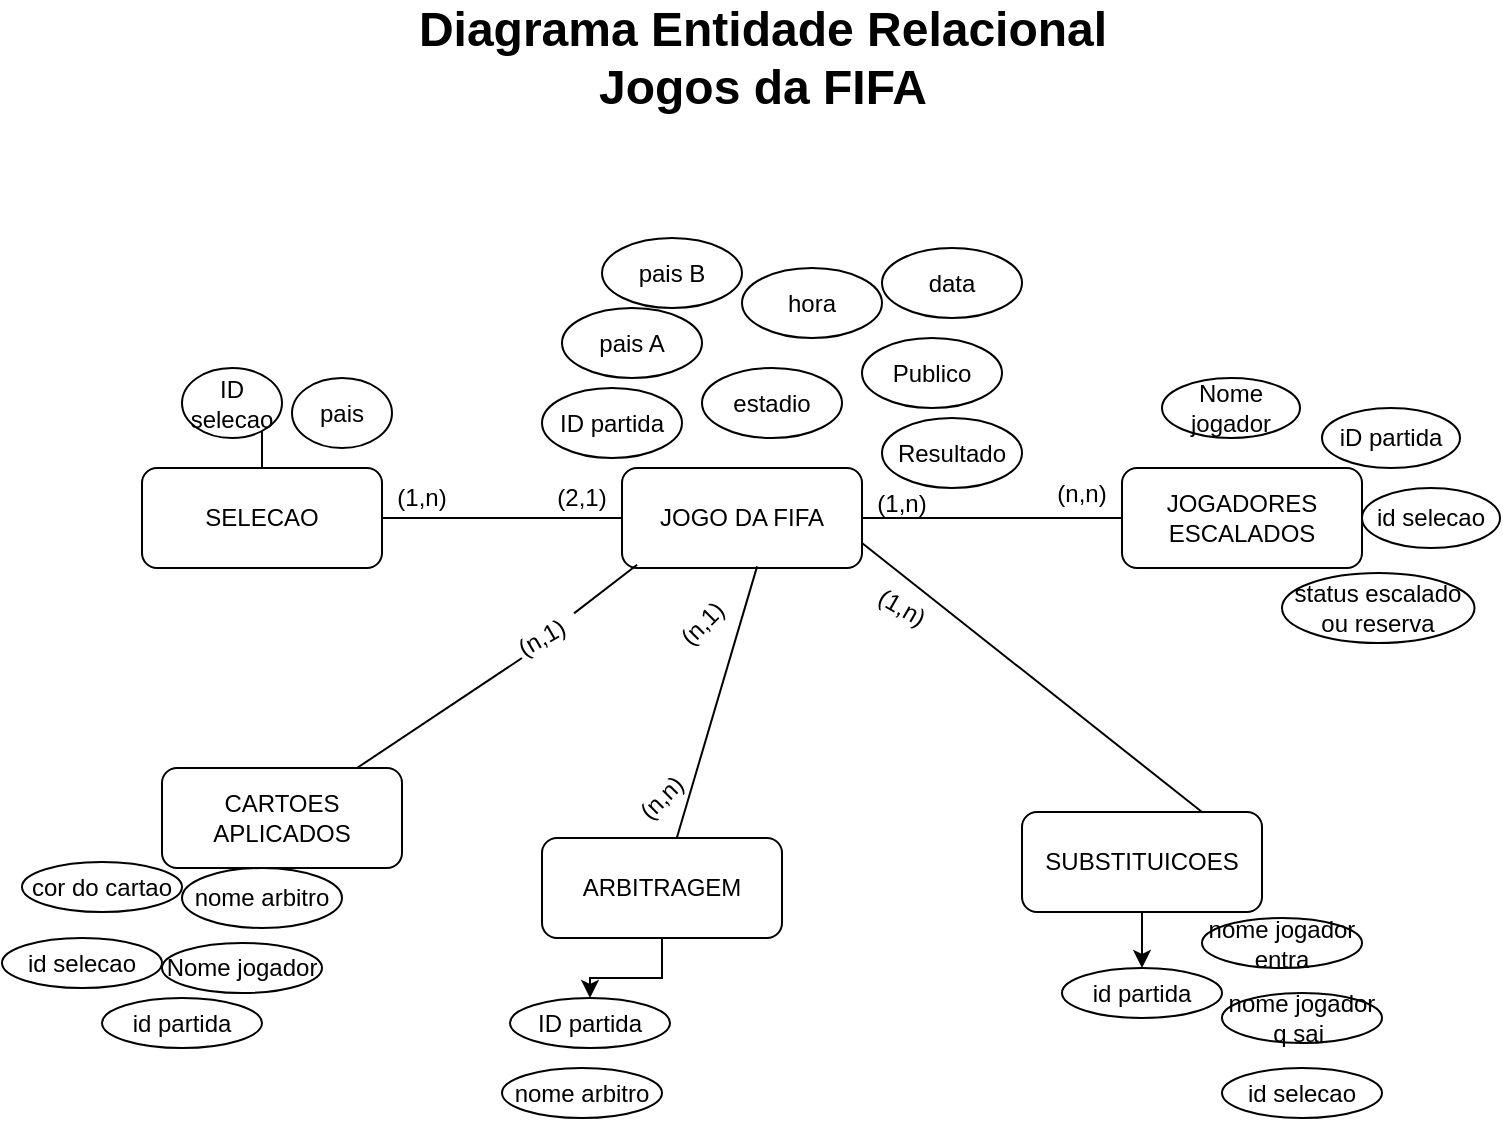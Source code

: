 <mxfile version="21.6.6" type="github">
  <diagram id="C5RBs43oDa-KdzZeNtuy" name="Page-1">
    <mxGraphModel dx="1050" dy="566" grid="1" gridSize="10" guides="1" tooltips="1" connect="1" arrows="1" fold="1" page="1" pageScale="1" pageWidth="827" pageHeight="1169" math="0" shadow="0">
      <root>
        <mxCell id="WIyWlLk6GJQsqaUBKTNV-0" />
        <mxCell id="WIyWlLk6GJQsqaUBKTNV-1" parent="WIyWlLk6GJQsqaUBKTNV-0" />
        <mxCell id="9tInFvBrq7Iv2N8WK-3e-2" value="" style="edgeStyle=orthogonalEdgeStyle;rounded=0;orthogonalLoop=1;jettySize=auto;html=1;" edge="1" parent="WIyWlLk6GJQsqaUBKTNV-1" source="XiMKKWVyvtWTgdpAV8Z2-0">
          <mxGeometry relative="1" as="geometry">
            <mxPoint x="240" y="320" as="targetPoint" />
          </mxGeometry>
        </mxCell>
        <mxCell id="9tInFvBrq7Iv2N8WK-3e-5" value="" style="edgeStyle=orthogonalEdgeStyle;rounded=0;orthogonalLoop=1;jettySize=auto;html=1;" edge="1" parent="WIyWlLk6GJQsqaUBKTNV-1" source="XiMKKWVyvtWTgdpAV8Z2-0">
          <mxGeometry relative="1" as="geometry">
            <mxPoint x="640" y="320" as="targetPoint" />
          </mxGeometry>
        </mxCell>
        <mxCell id="XiMKKWVyvtWTgdpAV8Z2-0" value="JOGO DA FIFA" style="rounded=1;whiteSpace=wrap;html=1;" parent="WIyWlLk6GJQsqaUBKTNV-1" vertex="1">
          <mxGeometry x="380" y="295" width="120" height="50" as="geometry" />
        </mxCell>
        <mxCell id="ncDcwBU7l1VGzrw3iZXN-0" value="ID partida" style="ellipse;whiteSpace=wrap;html=1;rounded=1;" parent="WIyWlLk6GJQsqaUBKTNV-1" vertex="1">
          <mxGeometry x="340" y="255" width="70" height="35" as="geometry" />
        </mxCell>
        <mxCell id="ncDcwBU7l1VGzrw3iZXN-2" value="pais B" style="ellipse;whiteSpace=wrap;html=1;rounded=1;" parent="WIyWlLk6GJQsqaUBKTNV-1" vertex="1">
          <mxGeometry x="370" y="180" width="70" height="35" as="geometry" />
        </mxCell>
        <mxCell id="ncDcwBU7l1VGzrw3iZXN-3" value="JOGADORES ESCALADOS" style="rounded=1;whiteSpace=wrap;html=1;" parent="WIyWlLk6GJQsqaUBKTNV-1" vertex="1">
          <mxGeometry x="630" y="295" width="120" height="50" as="geometry" />
        </mxCell>
        <mxCell id="ncDcwBU7l1VGzrw3iZXN-22" value="" style="edgeStyle=orthogonalEdgeStyle;rounded=0;orthogonalLoop=1;jettySize=auto;html=1;" parent="WIyWlLk6GJQsqaUBKTNV-1" source="ncDcwBU7l1VGzrw3iZXN-4" target="ncDcwBU7l1VGzrw3iZXN-21" edge="1">
          <mxGeometry relative="1" as="geometry" />
        </mxCell>
        <mxCell id="ncDcwBU7l1VGzrw3iZXN-5" value="pais A" style="ellipse;whiteSpace=wrap;html=1;rounded=1;" parent="WIyWlLk6GJQsqaUBKTNV-1" vertex="1">
          <mxGeometry x="350" y="215" width="70" height="35" as="geometry" />
        </mxCell>
        <mxCell id="ncDcwBU7l1VGzrw3iZXN-6" value="data" style="ellipse;whiteSpace=wrap;html=1;rounded=1;" parent="WIyWlLk6GJQsqaUBKTNV-1" vertex="1">
          <mxGeometry x="510" y="185" width="70" height="35" as="geometry" />
        </mxCell>
        <mxCell id="ncDcwBU7l1VGzrw3iZXN-7" value="hora" style="ellipse;whiteSpace=wrap;html=1;rounded=1;" parent="WIyWlLk6GJQsqaUBKTNV-1" vertex="1">
          <mxGeometry x="440" y="195" width="70" height="35" as="geometry" />
        </mxCell>
        <mxCell id="ncDcwBU7l1VGzrw3iZXN-8" value="estadio" style="ellipse;whiteSpace=wrap;html=1;rounded=1;" parent="WIyWlLk6GJQsqaUBKTNV-1" vertex="1">
          <mxGeometry x="420" y="245" width="70" height="35" as="geometry" />
        </mxCell>
        <mxCell id="ncDcwBU7l1VGzrw3iZXN-9" value="Publico" style="ellipse;whiteSpace=wrap;html=1;rounded=1;" parent="WIyWlLk6GJQsqaUBKTNV-1" vertex="1">
          <mxGeometry x="500" y="230" width="70" height="35" as="geometry" />
        </mxCell>
        <mxCell id="ncDcwBU7l1VGzrw3iZXN-10" value="Resultado" style="ellipse;whiteSpace=wrap;html=1;rounded=1;" parent="WIyWlLk6GJQsqaUBKTNV-1" vertex="1">
          <mxGeometry x="510" y="270" width="70" height="35" as="geometry" />
        </mxCell>
        <mxCell id="ncDcwBU7l1VGzrw3iZXN-12" value="iD partida" style="ellipse;whiteSpace=wrap;html=1;rounded=1;" parent="WIyWlLk6GJQsqaUBKTNV-1" vertex="1">
          <mxGeometry x="730" y="265" width="69" height="30" as="geometry" />
        </mxCell>
        <mxCell id="ncDcwBU7l1VGzrw3iZXN-14" value="Nome jogador" style="ellipse;whiteSpace=wrap;html=1;rounded=1;" parent="WIyWlLk6GJQsqaUBKTNV-1" vertex="1">
          <mxGeometry x="650" y="250" width="69" height="30" as="geometry" />
        </mxCell>
        <mxCell id="ncDcwBU7l1VGzrw3iZXN-15" value="id selecao" style="ellipse;whiteSpace=wrap;html=1;rounded=1;" parent="WIyWlLk6GJQsqaUBKTNV-1" vertex="1">
          <mxGeometry x="750" y="305" width="69" height="30" as="geometry" />
        </mxCell>
        <mxCell id="ncDcwBU7l1VGzrw3iZXN-16" value="status escalado ou reserva" style="ellipse;whiteSpace=wrap;html=1;rounded=1;" parent="WIyWlLk6GJQsqaUBKTNV-1" vertex="1">
          <mxGeometry x="710" y="347.5" width="96.25" height="35" as="geometry" />
        </mxCell>
        <mxCell id="ncDcwBU7l1VGzrw3iZXN-19" value="" style="edgeStyle=orthogonalEdgeStyle;rounded=0;orthogonalLoop=1;jettySize=auto;html=1;" parent="WIyWlLk6GJQsqaUBKTNV-1" source="ncDcwBU7l1VGzrw3iZXN-17" target="ncDcwBU7l1VGzrw3iZXN-18" edge="1">
          <mxGeometry relative="1" as="geometry" />
        </mxCell>
        <mxCell id="ncDcwBU7l1VGzrw3iZXN-17" value="SELECAO" style="rounded=1;whiteSpace=wrap;html=1;" parent="WIyWlLk6GJQsqaUBKTNV-1" vertex="1">
          <mxGeometry x="140" y="295" width="120" height="50" as="geometry" />
        </mxCell>
        <mxCell id="ncDcwBU7l1VGzrw3iZXN-18" value="ID selecao" style="ellipse;whiteSpace=wrap;html=1;rounded=1;" parent="WIyWlLk6GJQsqaUBKTNV-1" vertex="1">
          <mxGeometry x="160" y="245" width="50" height="35" as="geometry" />
        </mxCell>
        <mxCell id="ncDcwBU7l1VGzrw3iZXN-20" value="pais" style="ellipse;whiteSpace=wrap;html=1;rounded=1;" parent="WIyWlLk6GJQsqaUBKTNV-1" vertex="1">
          <mxGeometry x="215" y="250" width="50" height="35" as="geometry" />
        </mxCell>
        <mxCell id="ncDcwBU7l1VGzrw3iZXN-21" value="ID partida" style="ellipse;whiteSpace=wrap;html=1;rounded=1;" parent="WIyWlLk6GJQsqaUBKTNV-1" vertex="1">
          <mxGeometry x="324" y="560" width="80" height="25" as="geometry" />
        </mxCell>
        <mxCell id="ncDcwBU7l1VGzrw3iZXN-23" value="nome arbitro" style="ellipse;whiteSpace=wrap;html=1;rounded=1;" parent="WIyWlLk6GJQsqaUBKTNV-1" vertex="1">
          <mxGeometry x="320" y="595" width="80" height="25" as="geometry" />
        </mxCell>
        <mxCell id="ncDcwBU7l1VGzrw3iZXN-26" value="CARTOES&lt;br&gt;APLICADOS" style="rounded=1;whiteSpace=wrap;html=1;" parent="WIyWlLk6GJQsqaUBKTNV-1" vertex="1">
          <mxGeometry x="150" y="445" width="120" height="50" as="geometry" />
        </mxCell>
        <mxCell id="ncDcwBU7l1VGzrw3iZXN-27" value="id partida" style="ellipse;whiteSpace=wrap;html=1;rounded=1;" parent="WIyWlLk6GJQsqaUBKTNV-1" vertex="1">
          <mxGeometry x="120" y="560" width="80" height="25" as="geometry" />
        </mxCell>
        <mxCell id="ncDcwBU7l1VGzrw3iZXN-29" value="cor do cartao" style="ellipse;whiteSpace=wrap;html=1;rounded=1;" parent="WIyWlLk6GJQsqaUBKTNV-1" vertex="1">
          <mxGeometry x="80" y="492" width="80" height="25" as="geometry" />
        </mxCell>
        <mxCell id="ncDcwBU7l1VGzrw3iZXN-30" value="Nome jogador" style="ellipse;whiteSpace=wrap;html=1;rounded=1;" parent="WIyWlLk6GJQsqaUBKTNV-1" vertex="1">
          <mxGeometry x="150" y="532.5" width="80" height="25" as="geometry" />
        </mxCell>
        <mxCell id="ncDcwBU7l1VGzrw3iZXN-31" value="id selecao" style="ellipse;whiteSpace=wrap;html=1;rounded=1;" parent="WIyWlLk6GJQsqaUBKTNV-1" vertex="1">
          <mxGeometry x="70" y="530" width="80" height="25" as="geometry" />
        </mxCell>
        <mxCell id="ncDcwBU7l1VGzrw3iZXN-33" value="nome arbitro" style="ellipse;whiteSpace=wrap;html=1;rounded=1;" parent="WIyWlLk6GJQsqaUBKTNV-1" vertex="1">
          <mxGeometry x="160" y="495" width="80" height="30" as="geometry" />
        </mxCell>
        <mxCell id="ncDcwBU7l1VGzrw3iZXN-36" value="" style="edgeStyle=orthogonalEdgeStyle;rounded=0;orthogonalLoop=1;jettySize=auto;html=1;" parent="WIyWlLk6GJQsqaUBKTNV-1" source="ncDcwBU7l1VGzrw3iZXN-34" target="ncDcwBU7l1VGzrw3iZXN-35" edge="1">
          <mxGeometry relative="1" as="geometry" />
        </mxCell>
        <mxCell id="ncDcwBU7l1VGzrw3iZXN-34" value="SUBSTITUICOES" style="rounded=1;whiteSpace=wrap;html=1;" parent="WIyWlLk6GJQsqaUBKTNV-1" vertex="1">
          <mxGeometry x="580" y="467" width="120" height="50" as="geometry" />
        </mxCell>
        <mxCell id="ncDcwBU7l1VGzrw3iZXN-35" value="id partida" style="ellipse;whiteSpace=wrap;html=1;rounded=1;" parent="WIyWlLk6GJQsqaUBKTNV-1" vertex="1">
          <mxGeometry x="600" y="545" width="80" height="25" as="geometry" />
        </mxCell>
        <mxCell id="ncDcwBU7l1VGzrw3iZXN-37" value="nome jogador entra" style="ellipse;whiteSpace=wrap;html=1;rounded=1;" parent="WIyWlLk6GJQsqaUBKTNV-1" vertex="1">
          <mxGeometry x="670" y="520" width="80" height="25" as="geometry" />
        </mxCell>
        <mxCell id="ncDcwBU7l1VGzrw3iZXN-40" value="nome jogador q sai&amp;nbsp;" style="ellipse;whiteSpace=wrap;html=1;rounded=1;" parent="WIyWlLk6GJQsqaUBKTNV-1" vertex="1">
          <mxGeometry x="680" y="557.5" width="80" height="25" as="geometry" />
        </mxCell>
        <mxCell id="ncDcwBU7l1VGzrw3iZXN-41" value="id selecao" style="ellipse;whiteSpace=wrap;html=1;rounded=1;" parent="WIyWlLk6GJQsqaUBKTNV-1" vertex="1">
          <mxGeometry x="680" y="595" width="80" height="25" as="geometry" />
        </mxCell>
        <mxCell id="9tInFvBrq7Iv2N8WK-3e-7" value="" style="endArrow=none;html=1;rounded=0;entryX=0.063;entryY=0.968;entryDx=0;entryDy=0;entryPerimeter=0;" edge="1" parent="WIyWlLk6GJQsqaUBKTNV-1" source="9tInFvBrq7Iv2N8WK-3e-24" target="XiMKKWVyvtWTgdpAV8Z2-0">
          <mxGeometry width="50" height="50" relative="1" as="geometry">
            <mxPoint x="140" y="625" as="sourcePoint" />
            <mxPoint x="390" y="335" as="targetPoint" />
          </mxGeometry>
        </mxCell>
        <mxCell id="9tInFvBrq7Iv2N8WK-3e-8" value="" style="endArrow=none;html=1;rounded=0;entryX=1;entryY=0.75;entryDx=0;entryDy=0;exitX=0.75;exitY=0;exitDx=0;exitDy=0;" edge="1" parent="WIyWlLk6GJQsqaUBKTNV-1" source="ncDcwBU7l1VGzrw3iZXN-34" target="XiMKKWVyvtWTgdpAV8Z2-0">
          <mxGeometry width="50" height="50" relative="1" as="geometry">
            <mxPoint x="406" y="642.5" as="sourcePoint" />
            <mxPoint x="646" y="362.5" as="targetPoint" />
          </mxGeometry>
        </mxCell>
        <mxCell id="9tInFvBrq7Iv2N8WK-3e-10" value="" style="endArrow=none;html=1;rounded=0;entryX=0.563;entryY=0.984;entryDx=0;entryDy=0;entryPerimeter=0;" edge="1" parent="WIyWlLk6GJQsqaUBKTNV-1" source="ncDcwBU7l1VGzrw3iZXN-4" target="XiMKKWVyvtWTgdpAV8Z2-0">
          <mxGeometry width="50" height="50" relative="1" as="geometry">
            <mxPoint x="430" y="625" as="sourcePoint" />
            <mxPoint x="398" y="353" as="targetPoint" />
          </mxGeometry>
        </mxCell>
        <mxCell id="ncDcwBU7l1VGzrw3iZXN-4" value="ARBITRAGEM" style="rounded=1;whiteSpace=wrap;html=1;" parent="WIyWlLk6GJQsqaUBKTNV-1" vertex="1">
          <mxGeometry x="340" y="480" width="120" height="50" as="geometry" />
        </mxCell>
        <mxCell id="9tInFvBrq7Iv2N8WK-3e-17" value="(1,n)" style="text;html=1;strokeColor=none;fillColor=none;align=center;verticalAlign=middle;whiteSpace=wrap;rounded=0;" vertex="1" parent="WIyWlLk6GJQsqaUBKTNV-1">
          <mxGeometry x="260" y="305" width="40" height="10" as="geometry" />
        </mxCell>
        <mxCell id="9tInFvBrq7Iv2N8WK-3e-18" value="(2,1)" style="text;html=1;strokeColor=none;fillColor=none;align=center;verticalAlign=middle;whiteSpace=wrap;rounded=0;" vertex="1" parent="WIyWlLk6GJQsqaUBKTNV-1">
          <mxGeometry x="340" y="305" width="40" height="10" as="geometry" />
        </mxCell>
        <mxCell id="9tInFvBrq7Iv2N8WK-3e-21" value="(1,n)" style="text;html=1;strokeColor=none;fillColor=none;align=center;verticalAlign=middle;whiteSpace=wrap;rounded=0;" vertex="1" parent="WIyWlLk6GJQsqaUBKTNV-1">
          <mxGeometry x="500" y="305" width="40" height="15" as="geometry" />
        </mxCell>
        <mxCell id="9tInFvBrq7Iv2N8WK-3e-25" value="" style="endArrow=none;html=1;rounded=0;" edge="1" parent="WIyWlLk6GJQsqaUBKTNV-1" source="ncDcwBU7l1VGzrw3iZXN-26">
          <mxGeometry width="50" height="50" relative="1" as="geometry">
            <mxPoint x="245" y="445" as="sourcePoint" />
            <mxPoint x="330" y="390" as="targetPoint" />
          </mxGeometry>
        </mxCell>
        <mxCell id="9tInFvBrq7Iv2N8WK-3e-24" value="(n,1)" style="text;html=1;strokeColor=none;fillColor=none;align=center;verticalAlign=middle;whiteSpace=wrap;rounded=0;rotation=-30;" vertex="1" parent="WIyWlLk6GJQsqaUBKTNV-1">
          <mxGeometry x="320" y="370" width="40" height="20" as="geometry" />
        </mxCell>
        <mxCell id="9tInFvBrq7Iv2N8WK-3e-27" value="(n,1)" style="text;html=1;strokeColor=none;fillColor=none;align=center;verticalAlign=middle;whiteSpace=wrap;rounded=0;rotation=-45;" vertex="1" parent="WIyWlLk6GJQsqaUBKTNV-1">
          <mxGeometry x="400" y="362.5" width="40" height="20" as="geometry" />
        </mxCell>
        <mxCell id="9tInFvBrq7Iv2N8WK-3e-28" value="(n,n)" style="text;html=1;strokeColor=none;fillColor=none;align=center;verticalAlign=middle;whiteSpace=wrap;rounded=0;rotation=-45;" vertex="1" parent="WIyWlLk6GJQsqaUBKTNV-1">
          <mxGeometry x="380" y="450" width="40" height="20" as="geometry" />
        </mxCell>
        <mxCell id="9tInFvBrq7Iv2N8WK-3e-29" value="(1,n)" style="text;html=1;strokeColor=none;fillColor=none;align=center;verticalAlign=middle;whiteSpace=wrap;rounded=0;rotation=30;" vertex="1" parent="WIyWlLk6GJQsqaUBKTNV-1">
          <mxGeometry x="500" y="355" width="40" height="20" as="geometry" />
        </mxCell>
        <mxCell id="9tInFvBrq7Iv2N8WK-3e-32" value="Diagrama Entidade Relacional &lt;br&gt;Jogos da FIFA" style="text;strokeColor=none;fillColor=none;html=1;fontSize=24;fontStyle=1;verticalAlign=middle;align=center;" vertex="1" parent="WIyWlLk6GJQsqaUBKTNV-1">
          <mxGeometry x="400" y="70" width="100" height="40" as="geometry" />
        </mxCell>
        <mxCell id="9tInFvBrq7Iv2N8WK-3e-33" value="(n,n)" style="text;html=1;strokeColor=none;fillColor=none;align=center;verticalAlign=middle;whiteSpace=wrap;rounded=0;" vertex="1" parent="WIyWlLk6GJQsqaUBKTNV-1">
          <mxGeometry x="590" y="300" width="40" height="15" as="geometry" />
        </mxCell>
      </root>
    </mxGraphModel>
  </diagram>
</mxfile>
